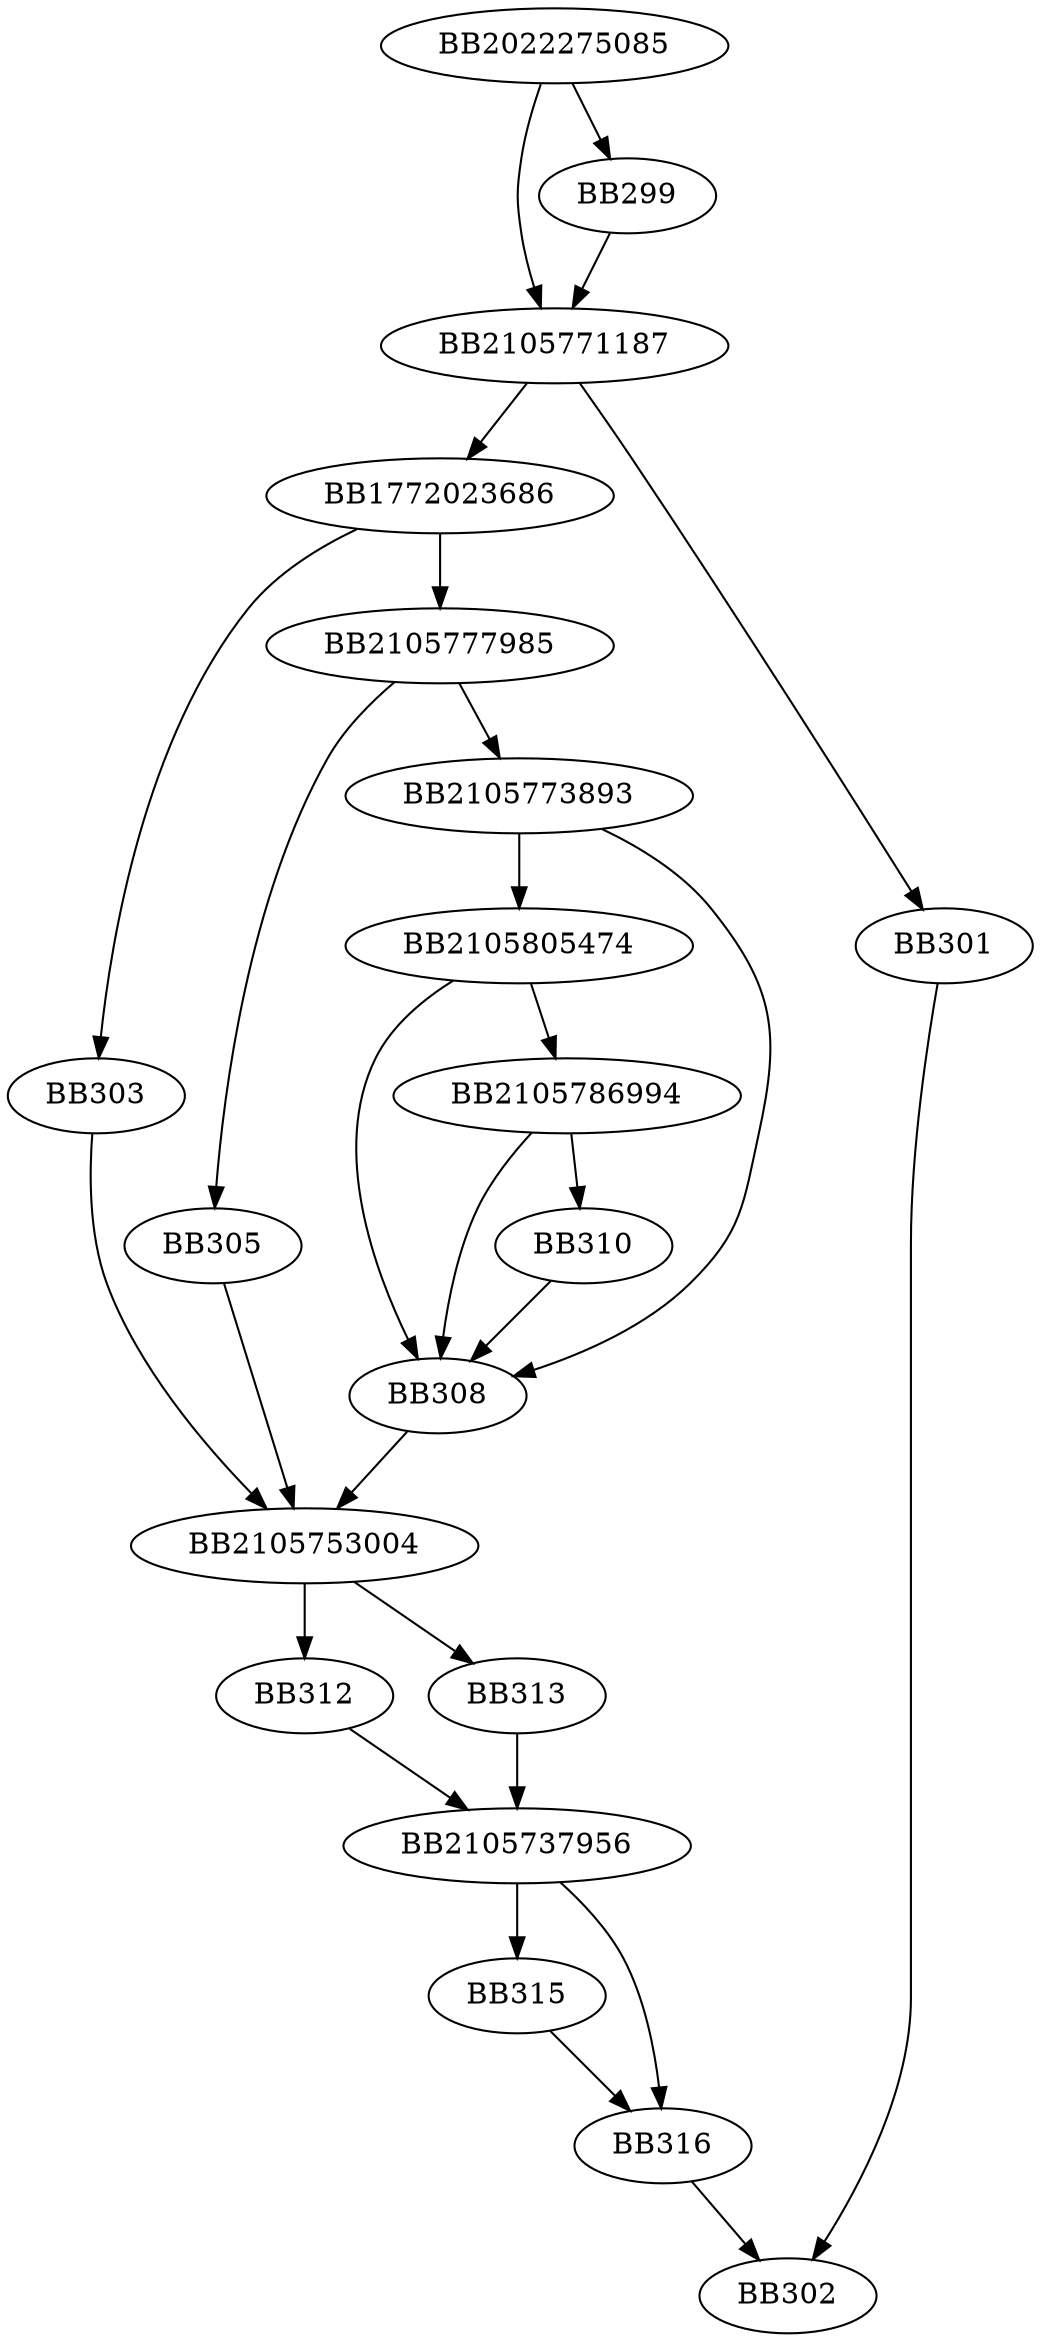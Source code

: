 digraph G{
	BB2022275085->BB2105771187;
	BB2022275085->BB299;
	BB299->BB2105771187;
	BB2105771187->BB1772023686;
	BB2105771187->BB301;
	BB301->BB302;
	BB1772023686->BB303;
	BB1772023686->BB2105777985;
	BB2105777985->BB305;
	BB2105777985->BB2105773893;
	BB2105773893->BB2105805474;
	BB2105773893->BB308;
	BB2105805474->BB2105786994;
	BB2105805474->BB308;
	BB2105786994->BB310;
	BB2105786994->BB308;
	BB310->BB308;
	BB308->BB2105753004;
	BB305->BB2105753004;
	BB303->BB2105753004;
	BB2105753004->BB312;
	BB2105753004->BB313;
	BB313->BB2105737956;
	BB312->BB2105737956;
	BB2105737956->BB315;
	BB2105737956->BB316;
	BB315->BB316;
	BB316->BB302;
}
